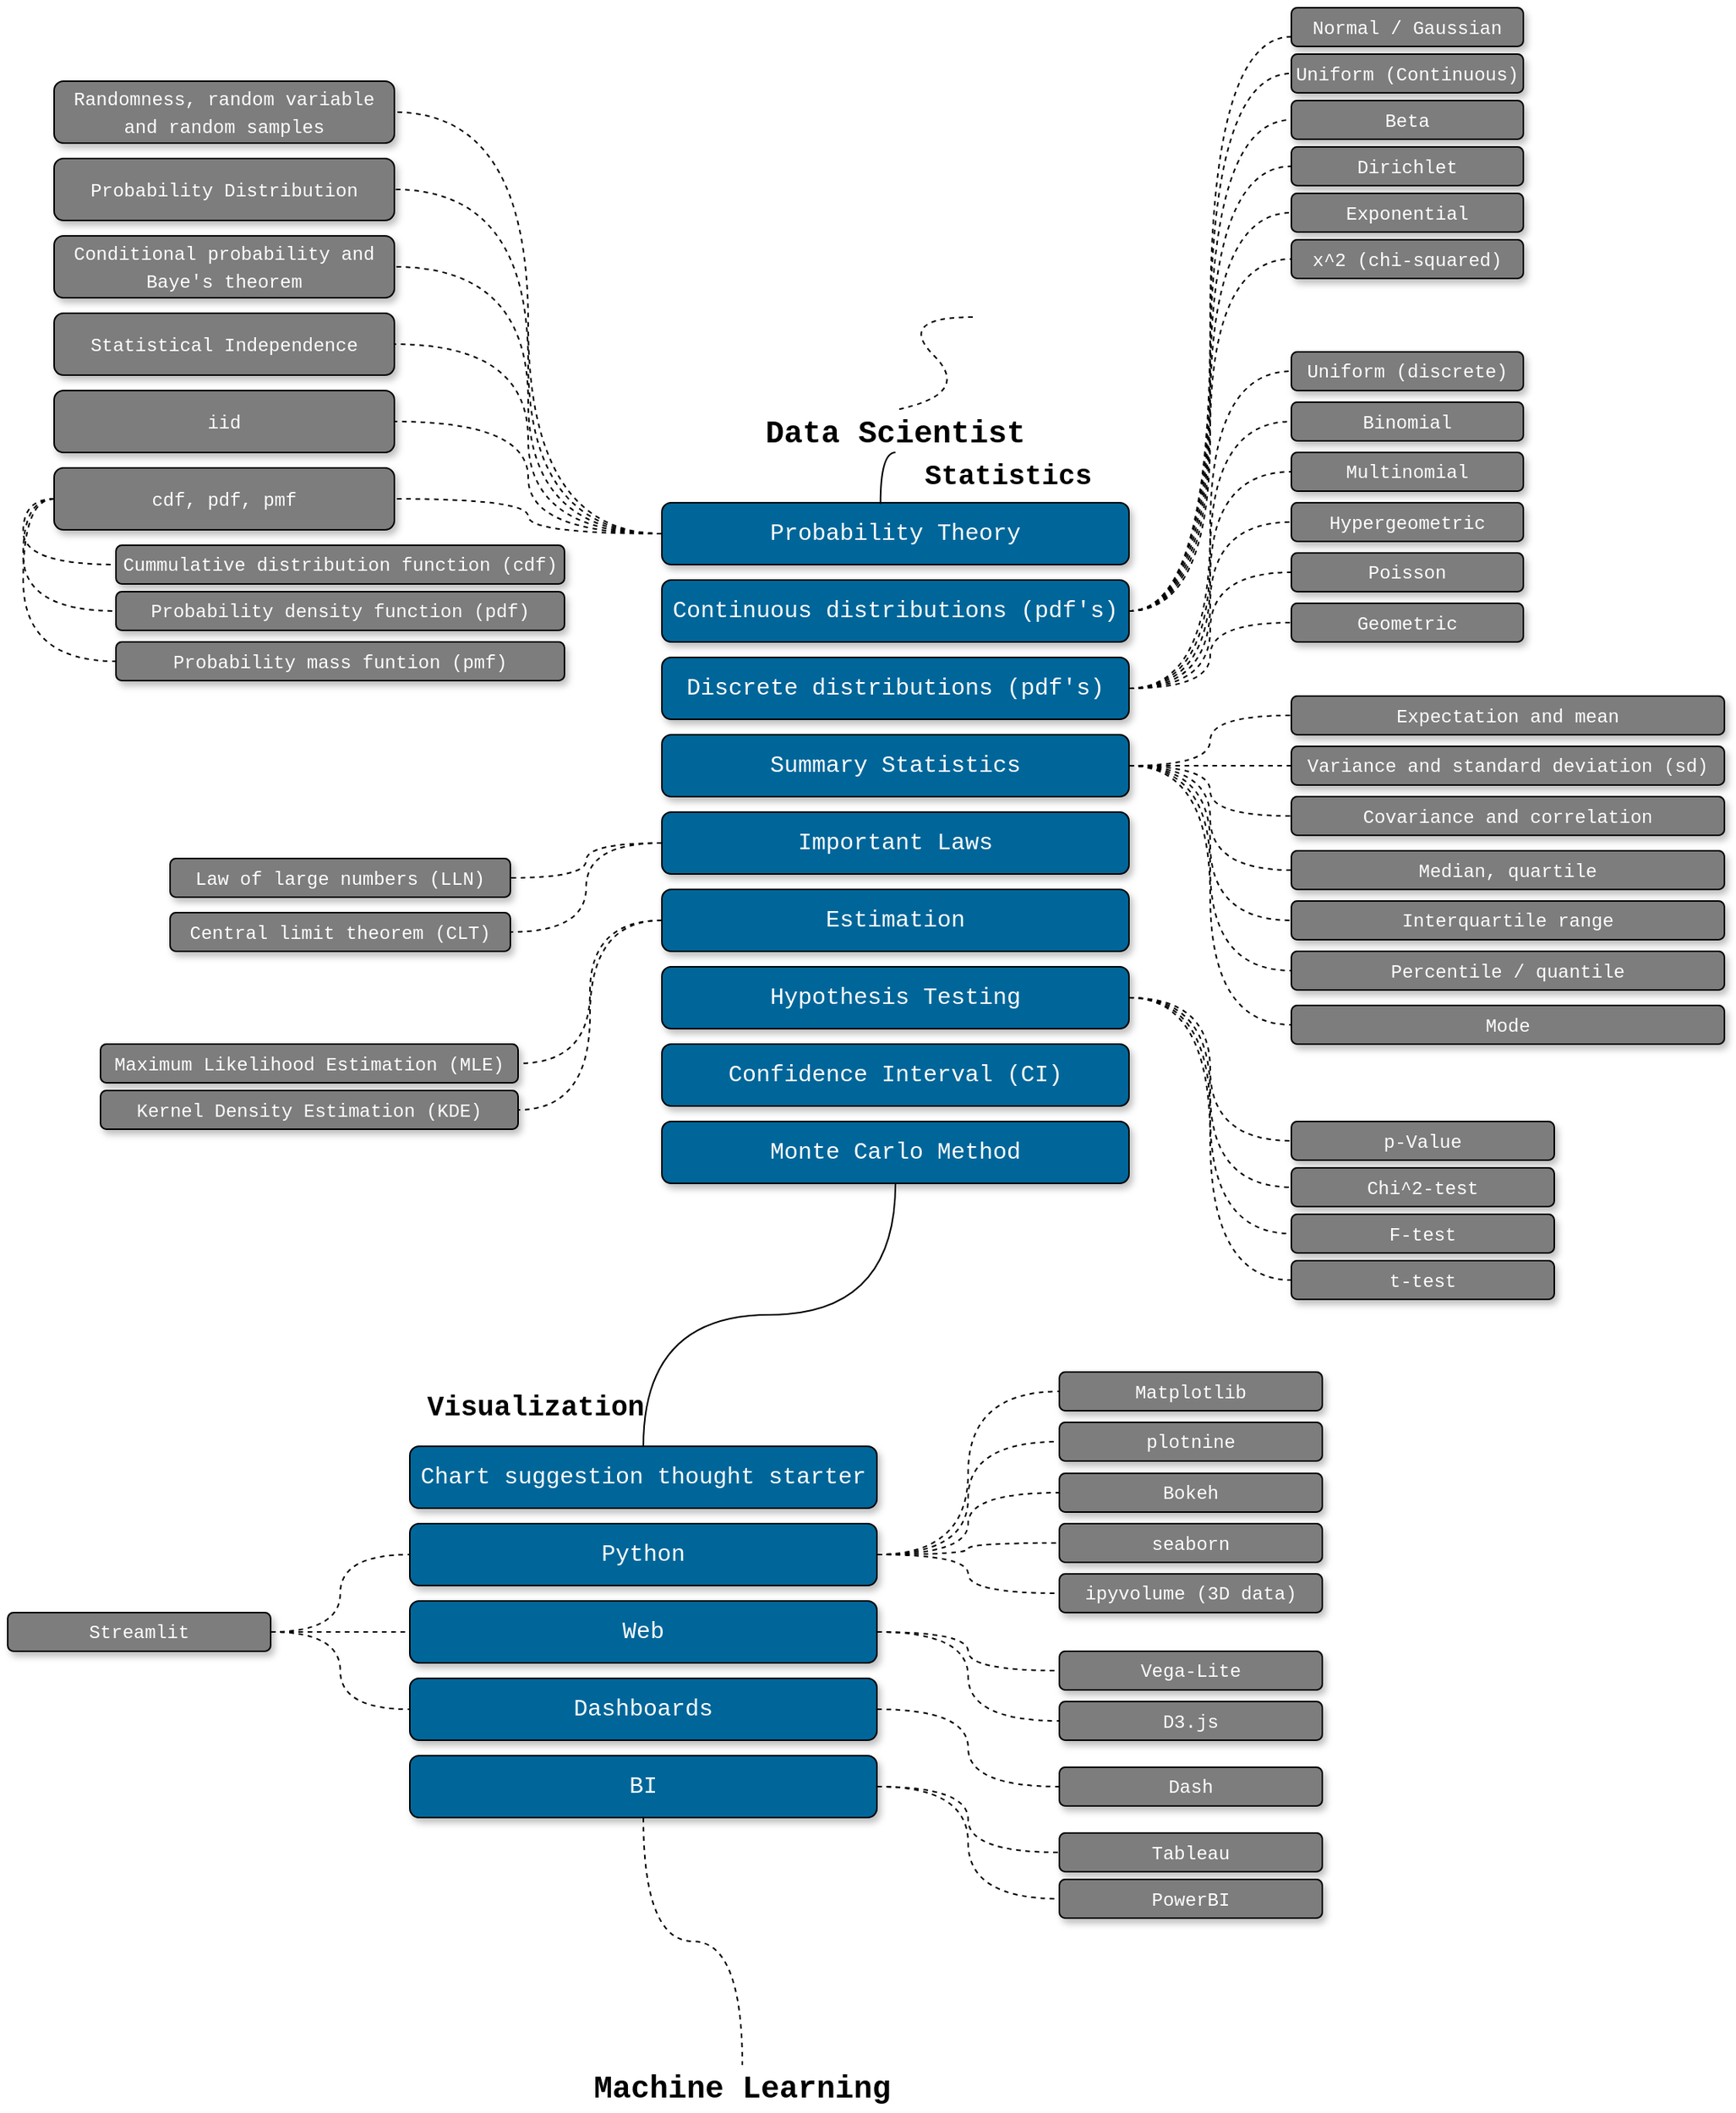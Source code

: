 <mxfile version="21.2.1" type="device">
  <diagram name="Page-1" id="yy3VHsoC-T3GeJiyRlJE">
    <mxGraphModel dx="2000" dy="729" grid="1" gridSize="10" guides="1" tooltips="1" connect="1" arrows="1" fold="1" page="1" pageScale="1" pageWidth="827" pageHeight="1169" math="0" shadow="0">
      <root>
        <mxCell id="0" />
        <mxCell id="1" parent="0" />
        <mxCell id="ApAjqjn4U6pdSo451G4p-1" value="Data Scientist" style="text;html=1;strokeColor=none;fillColor=none;align=center;verticalAlign=middle;whiteSpace=wrap;rounded=0;fontStyle=1;fontSize=20;fontFamily=Courier New;" vertex="1" parent="1">
          <mxGeometry x="316" y="480" width="196" height="30" as="geometry" />
        </mxCell>
        <mxCell id="ApAjqjn4U6pdSo451G4p-2" value="" style="curved=1;endArrow=none;html=1;rounded=0;entryX=0.5;entryY=0;entryDx=0;entryDy=0;endFill=0;dashed=1;" edge="1" parent="1" target="ApAjqjn4U6pdSo451G4p-1">
          <mxGeometry width="50" height="50" relative="1" as="geometry">
            <mxPoint x="464" y="420" as="sourcePoint" />
            <mxPoint x="414" y="470" as="targetPoint" />
            <Array as="points">
              <mxPoint x="414" y="420" />
              <mxPoint x="464" y="470" />
            </Array>
          </mxGeometry>
        </mxCell>
        <mxCell id="ApAjqjn4U6pdSo451G4p-18" style="edgeStyle=orthogonalEdgeStyle;orthogonalLoop=1;jettySize=auto;html=1;exitX=1;exitY=0.5;exitDx=0;exitDy=0;entryX=0;entryY=0.75;entryDx=0;entryDy=0;curved=1;endArrow=none;endFill=0;dashed=1;" edge="1" parent="1" source="ApAjqjn4U6pdSo451G4p-3" target="ApAjqjn4U6pdSo451G4p-12">
          <mxGeometry relative="1" as="geometry" />
        </mxCell>
        <mxCell id="ApAjqjn4U6pdSo451G4p-19" style="edgeStyle=orthogonalEdgeStyle;orthogonalLoop=1;jettySize=auto;html=1;exitX=1;exitY=0.5;exitDx=0;exitDy=0;entryX=0;entryY=0.5;entryDx=0;entryDy=0;curved=1;endArrow=none;endFill=0;dashed=1;" edge="1" parent="1" source="ApAjqjn4U6pdSo451G4p-3" target="ApAjqjn4U6pdSo451G4p-13">
          <mxGeometry relative="1" as="geometry" />
        </mxCell>
        <mxCell id="ApAjqjn4U6pdSo451G4p-20" style="edgeStyle=orthogonalEdgeStyle;orthogonalLoop=1;jettySize=auto;html=1;exitX=1;exitY=0.5;exitDx=0;exitDy=0;entryX=0;entryY=0.5;entryDx=0;entryDy=0;curved=1;endArrow=none;endFill=0;dashed=1;" edge="1" parent="1" source="ApAjqjn4U6pdSo451G4p-3" target="ApAjqjn4U6pdSo451G4p-14">
          <mxGeometry relative="1" as="geometry" />
        </mxCell>
        <mxCell id="ApAjqjn4U6pdSo451G4p-21" style="edgeStyle=orthogonalEdgeStyle;orthogonalLoop=1;jettySize=auto;html=1;exitX=1;exitY=0.5;exitDx=0;exitDy=0;entryX=0;entryY=0.5;entryDx=0;entryDy=0;curved=1;endArrow=none;endFill=0;dashed=1;" edge="1" parent="1" source="ApAjqjn4U6pdSo451G4p-3" target="ApAjqjn4U6pdSo451G4p-15">
          <mxGeometry relative="1" as="geometry" />
        </mxCell>
        <mxCell id="ApAjqjn4U6pdSo451G4p-22" style="edgeStyle=orthogonalEdgeStyle;orthogonalLoop=1;jettySize=auto;html=1;exitX=1;exitY=0.5;exitDx=0;exitDy=0;entryX=0;entryY=0.5;entryDx=0;entryDy=0;curved=1;endArrow=none;endFill=0;dashed=1;" edge="1" parent="1" source="ApAjqjn4U6pdSo451G4p-3" target="ApAjqjn4U6pdSo451G4p-16">
          <mxGeometry relative="1" as="geometry" />
        </mxCell>
        <mxCell id="ApAjqjn4U6pdSo451G4p-23" style="edgeStyle=orthogonalEdgeStyle;orthogonalLoop=1;jettySize=auto;html=1;exitX=1;exitY=0.5;exitDx=0;exitDy=0;entryX=0;entryY=0.5;entryDx=0;entryDy=0;curved=1;endArrow=none;endFill=0;dashed=1;" edge="1" parent="1" source="ApAjqjn4U6pdSo451G4p-3" target="ApAjqjn4U6pdSo451G4p-17">
          <mxGeometry relative="1" as="geometry" />
        </mxCell>
        <mxCell id="ApAjqjn4U6pdSo451G4p-3" value="Continuous distributions (pdf&#39;s)" style="rounded=1;whiteSpace=wrap;html=1;fontFamily=Courier New;fontStyle=0;fontSize=15;fillColor=#006699;fontColor=#ffffff;shadow=1;" vertex="1" parent="1">
          <mxGeometry x="263" y="590" width="302" height="40" as="geometry" />
        </mxCell>
        <mxCell id="ApAjqjn4U6pdSo451G4p-33" style="edgeStyle=orthogonalEdgeStyle;orthogonalLoop=1;jettySize=auto;html=1;exitX=0;exitY=0.5;exitDx=0;exitDy=0;entryX=1;entryY=0.5;entryDx=0;entryDy=0;curved=1;dashed=1;endArrow=none;endFill=0;" edge="1" parent="1" source="ApAjqjn4U6pdSo451G4p-4" target="ApAjqjn4U6pdSo451G4p-24">
          <mxGeometry relative="1" as="geometry" />
        </mxCell>
        <mxCell id="ApAjqjn4U6pdSo451G4p-34" style="edgeStyle=orthogonalEdgeStyle;orthogonalLoop=1;jettySize=auto;html=1;exitX=0;exitY=0.5;exitDx=0;exitDy=0;entryX=1;entryY=0.5;entryDx=0;entryDy=0;curved=1;dashed=1;endArrow=none;endFill=0;" edge="1" parent="1" source="ApAjqjn4U6pdSo451G4p-4" target="ApAjqjn4U6pdSo451G4p-25">
          <mxGeometry relative="1" as="geometry" />
        </mxCell>
        <mxCell id="ApAjqjn4U6pdSo451G4p-35" style="edgeStyle=orthogonalEdgeStyle;orthogonalLoop=1;jettySize=auto;html=1;exitX=0;exitY=0.5;exitDx=0;exitDy=0;entryX=1;entryY=0.5;entryDx=0;entryDy=0;curved=1;dashed=1;endArrow=none;endFill=0;" edge="1" parent="1" source="ApAjqjn4U6pdSo451G4p-4" target="ApAjqjn4U6pdSo451G4p-26">
          <mxGeometry relative="1" as="geometry" />
        </mxCell>
        <mxCell id="ApAjqjn4U6pdSo451G4p-36" style="edgeStyle=orthogonalEdgeStyle;orthogonalLoop=1;jettySize=auto;html=1;exitX=0;exitY=0.5;exitDx=0;exitDy=0;entryX=1;entryY=0.5;entryDx=0;entryDy=0;curved=1;dashed=1;endArrow=none;endFill=0;" edge="1" parent="1" source="ApAjqjn4U6pdSo451G4p-4" target="ApAjqjn4U6pdSo451G4p-27">
          <mxGeometry relative="1" as="geometry" />
        </mxCell>
        <mxCell id="ApAjqjn4U6pdSo451G4p-37" style="edgeStyle=orthogonalEdgeStyle;orthogonalLoop=1;jettySize=auto;html=1;exitX=0;exitY=0.5;exitDx=0;exitDy=0;entryX=1;entryY=0.5;entryDx=0;entryDy=0;curved=1;dashed=1;endArrow=none;endFill=0;" edge="1" parent="1" source="ApAjqjn4U6pdSo451G4p-4" target="ApAjqjn4U6pdSo451G4p-28">
          <mxGeometry relative="1" as="geometry" />
        </mxCell>
        <mxCell id="ApAjqjn4U6pdSo451G4p-38" style="edgeStyle=orthogonalEdgeStyle;orthogonalLoop=1;jettySize=auto;html=1;exitX=0;exitY=0.5;exitDx=0;exitDy=0;entryX=1;entryY=0.5;entryDx=0;entryDy=0;curved=1;dashed=1;endArrow=none;endFill=0;" edge="1" parent="1" source="ApAjqjn4U6pdSo451G4p-4" target="ApAjqjn4U6pdSo451G4p-29">
          <mxGeometry relative="1" as="geometry" />
        </mxCell>
        <mxCell id="ApAjqjn4U6pdSo451G4p-4" value="Probability Theory" style="rounded=1;whiteSpace=wrap;html=1;fontFamily=Courier New;fontStyle=0;fontSize=15;fillColor=#006699;fontColor=#ffffff;shadow=1;" vertex="1" parent="1">
          <mxGeometry x="263" y="540" width="302" height="40" as="geometry" />
        </mxCell>
        <mxCell id="ApAjqjn4U6pdSo451G4p-48" style="edgeStyle=orthogonalEdgeStyle;orthogonalLoop=1;jettySize=auto;html=1;exitX=1;exitY=0.5;exitDx=0;exitDy=0;entryX=0;entryY=0.5;entryDx=0;entryDy=0;curved=1;dashed=1;endArrow=none;endFill=0;" edge="1" parent="1" source="ApAjqjn4U6pdSo451G4p-5" target="ApAjqjn4U6pdSo451G4p-42">
          <mxGeometry relative="1" as="geometry" />
        </mxCell>
        <mxCell id="ApAjqjn4U6pdSo451G4p-49" style="edgeStyle=orthogonalEdgeStyle;orthogonalLoop=1;jettySize=auto;html=1;exitX=1;exitY=0.5;exitDx=0;exitDy=0;entryX=0;entryY=0.5;entryDx=0;entryDy=0;curved=1;dashed=1;endArrow=none;endFill=0;" edge="1" parent="1" source="ApAjqjn4U6pdSo451G4p-5" target="ApAjqjn4U6pdSo451G4p-43">
          <mxGeometry relative="1" as="geometry" />
        </mxCell>
        <mxCell id="ApAjqjn4U6pdSo451G4p-50" style="edgeStyle=orthogonalEdgeStyle;orthogonalLoop=1;jettySize=auto;html=1;exitX=1;exitY=0.5;exitDx=0;exitDy=0;entryX=0;entryY=0.5;entryDx=0;entryDy=0;curved=1;dashed=1;endArrow=none;endFill=0;" edge="1" parent="1" source="ApAjqjn4U6pdSo451G4p-5" target="ApAjqjn4U6pdSo451G4p-44">
          <mxGeometry relative="1" as="geometry" />
        </mxCell>
        <mxCell id="ApAjqjn4U6pdSo451G4p-51" style="edgeStyle=orthogonalEdgeStyle;orthogonalLoop=1;jettySize=auto;html=1;exitX=1;exitY=0.5;exitDx=0;exitDy=0;entryX=0;entryY=0.5;entryDx=0;entryDy=0;curved=1;dashed=1;endArrow=none;endFill=0;" edge="1" parent="1" source="ApAjqjn4U6pdSo451G4p-5" target="ApAjqjn4U6pdSo451G4p-45">
          <mxGeometry relative="1" as="geometry" />
        </mxCell>
        <mxCell id="ApAjqjn4U6pdSo451G4p-52" style="edgeStyle=orthogonalEdgeStyle;orthogonalLoop=1;jettySize=auto;html=1;exitX=1;exitY=0.5;exitDx=0;exitDy=0;entryX=0;entryY=0.5;entryDx=0;entryDy=0;curved=1;dashed=1;endArrow=none;endFill=0;" edge="1" parent="1" source="ApAjqjn4U6pdSo451G4p-5" target="ApAjqjn4U6pdSo451G4p-46">
          <mxGeometry relative="1" as="geometry" />
        </mxCell>
        <mxCell id="ApAjqjn4U6pdSo451G4p-53" style="edgeStyle=orthogonalEdgeStyle;orthogonalLoop=1;jettySize=auto;html=1;exitX=1;exitY=0.5;exitDx=0;exitDy=0;entryX=0;entryY=0.5;entryDx=0;entryDy=0;curved=1;dashed=1;endArrow=none;endFill=0;" edge="1" parent="1" source="ApAjqjn4U6pdSo451G4p-5" target="ApAjqjn4U6pdSo451G4p-47">
          <mxGeometry relative="1" as="geometry" />
        </mxCell>
        <mxCell id="ApAjqjn4U6pdSo451G4p-5" value="Discrete distributions (pdf&#39;s)" style="rounded=1;whiteSpace=wrap;html=1;fontFamily=Courier New;fontStyle=0;fontSize=15;fillColor=#006699;fontColor=#ffffff;shadow=1;" vertex="1" parent="1">
          <mxGeometry x="263" y="640" width="302" height="40" as="geometry" />
        </mxCell>
        <mxCell id="ApAjqjn4U6pdSo451G4p-61" style="edgeStyle=orthogonalEdgeStyle;orthogonalLoop=1;jettySize=auto;html=1;exitX=1;exitY=0.5;exitDx=0;exitDy=0;entryX=0;entryY=0.5;entryDx=0;entryDy=0;curved=1;dashed=1;endArrow=none;endFill=0;" edge="1" parent="1" source="ApAjqjn4U6pdSo451G4p-6" target="ApAjqjn4U6pdSo451G4p-54">
          <mxGeometry relative="1" as="geometry" />
        </mxCell>
        <mxCell id="ApAjqjn4U6pdSo451G4p-62" style="edgeStyle=orthogonalEdgeStyle;orthogonalLoop=1;jettySize=auto;html=1;exitX=1;exitY=0.5;exitDx=0;exitDy=0;entryX=0;entryY=0.5;entryDx=0;entryDy=0;curved=1;dashed=1;endArrow=none;endFill=0;" edge="1" parent="1" source="ApAjqjn4U6pdSo451G4p-6" target="ApAjqjn4U6pdSo451G4p-55">
          <mxGeometry relative="1" as="geometry" />
        </mxCell>
        <mxCell id="ApAjqjn4U6pdSo451G4p-63" style="edgeStyle=orthogonalEdgeStyle;orthogonalLoop=1;jettySize=auto;html=1;exitX=1;exitY=0.5;exitDx=0;exitDy=0;entryX=0;entryY=0.5;entryDx=0;entryDy=0;curved=1;dashed=1;endArrow=none;endFill=0;" edge="1" parent="1" source="ApAjqjn4U6pdSo451G4p-6" target="ApAjqjn4U6pdSo451G4p-56">
          <mxGeometry relative="1" as="geometry" />
        </mxCell>
        <mxCell id="ApAjqjn4U6pdSo451G4p-64" style="edgeStyle=orthogonalEdgeStyle;orthogonalLoop=1;jettySize=auto;html=1;exitX=1;exitY=0.5;exitDx=0;exitDy=0;entryX=0;entryY=0.5;entryDx=0;entryDy=0;curved=1;dashed=1;endArrow=none;endFill=0;" edge="1" parent="1" source="ApAjqjn4U6pdSo451G4p-6" target="ApAjqjn4U6pdSo451G4p-57">
          <mxGeometry relative="1" as="geometry" />
        </mxCell>
        <mxCell id="ApAjqjn4U6pdSo451G4p-65" style="edgeStyle=orthogonalEdgeStyle;orthogonalLoop=1;jettySize=auto;html=1;exitX=1;exitY=0.5;exitDx=0;exitDy=0;entryX=0;entryY=0.5;entryDx=0;entryDy=0;curved=1;dashed=1;endArrow=none;endFill=0;" edge="1" parent="1" source="ApAjqjn4U6pdSo451G4p-6" target="ApAjqjn4U6pdSo451G4p-58">
          <mxGeometry relative="1" as="geometry" />
        </mxCell>
        <mxCell id="ApAjqjn4U6pdSo451G4p-66" style="edgeStyle=orthogonalEdgeStyle;orthogonalLoop=1;jettySize=auto;html=1;exitX=1;exitY=0.5;exitDx=0;exitDy=0;entryX=0;entryY=0.5;entryDx=0;entryDy=0;curved=1;dashed=1;endArrow=none;endFill=0;" edge="1" parent="1" source="ApAjqjn4U6pdSo451G4p-6" target="ApAjqjn4U6pdSo451G4p-59">
          <mxGeometry relative="1" as="geometry" />
        </mxCell>
        <mxCell id="ApAjqjn4U6pdSo451G4p-67" style="edgeStyle=orthogonalEdgeStyle;orthogonalLoop=1;jettySize=auto;html=1;exitX=1;exitY=0.5;exitDx=0;exitDy=0;entryX=0;entryY=0.5;entryDx=0;entryDy=0;curved=1;dashed=1;endArrow=none;endFill=0;" edge="1" parent="1" source="ApAjqjn4U6pdSo451G4p-6" target="ApAjqjn4U6pdSo451G4p-60">
          <mxGeometry relative="1" as="geometry" />
        </mxCell>
        <mxCell id="ApAjqjn4U6pdSo451G4p-6" value="Summary Statistics" style="rounded=1;whiteSpace=wrap;html=1;fontFamily=Courier New;fontStyle=0;fontSize=15;fillColor=#006699;fontColor=#ffffff;shadow=1;" vertex="1" parent="1">
          <mxGeometry x="263" y="690" width="302" height="40" as="geometry" />
        </mxCell>
        <mxCell id="ApAjqjn4U6pdSo451G4p-71" style="edgeStyle=orthogonalEdgeStyle;orthogonalLoop=1;jettySize=auto;html=1;exitX=0;exitY=0.5;exitDx=0;exitDy=0;entryX=1;entryY=0.5;entryDx=0;entryDy=0;curved=1;dashed=1;endArrow=none;endFill=0;" edge="1" parent="1" source="ApAjqjn4U6pdSo451G4p-7" target="ApAjqjn4U6pdSo451G4p-69">
          <mxGeometry relative="1" as="geometry" />
        </mxCell>
        <mxCell id="ApAjqjn4U6pdSo451G4p-72" style="edgeStyle=orthogonalEdgeStyle;orthogonalLoop=1;jettySize=auto;html=1;exitX=0;exitY=0.5;exitDx=0;exitDy=0;entryX=1;entryY=0.5;entryDx=0;entryDy=0;curved=1;dashed=1;endArrow=none;endFill=0;" edge="1" parent="1" source="ApAjqjn4U6pdSo451G4p-7" target="ApAjqjn4U6pdSo451G4p-70">
          <mxGeometry relative="1" as="geometry" />
        </mxCell>
        <mxCell id="ApAjqjn4U6pdSo451G4p-7" value="Important Laws" style="rounded=1;whiteSpace=wrap;html=1;fontFamily=Courier New;fontStyle=0;fontSize=15;fillColor=#006699;fontColor=#ffffff;shadow=1;" vertex="1" parent="1">
          <mxGeometry x="263" y="740" width="302" height="40" as="geometry" />
        </mxCell>
        <mxCell id="ApAjqjn4U6pdSo451G4p-75" style="edgeStyle=orthogonalEdgeStyle;orthogonalLoop=1;jettySize=auto;html=1;exitX=0;exitY=0.5;exitDx=0;exitDy=0;entryX=1;entryY=0.5;entryDx=0;entryDy=0;curved=1;dashed=1;endArrow=none;endFill=0;" edge="1" parent="1" source="ApAjqjn4U6pdSo451G4p-8" target="ApAjqjn4U6pdSo451G4p-73">
          <mxGeometry relative="1" as="geometry" />
        </mxCell>
        <mxCell id="ApAjqjn4U6pdSo451G4p-76" style="edgeStyle=orthogonalEdgeStyle;orthogonalLoop=1;jettySize=auto;html=1;exitX=0;exitY=0.5;exitDx=0;exitDy=0;entryX=1;entryY=0.5;entryDx=0;entryDy=0;curved=1;dashed=1;endArrow=none;endFill=0;" edge="1" parent="1" source="ApAjqjn4U6pdSo451G4p-8" target="ApAjqjn4U6pdSo451G4p-74">
          <mxGeometry relative="1" as="geometry" />
        </mxCell>
        <mxCell id="ApAjqjn4U6pdSo451G4p-8" value="Estimation" style="rounded=1;whiteSpace=wrap;html=1;fontFamily=Courier New;fontStyle=0;fontSize=15;fillColor=#006699;fontColor=#ffffff;shadow=1;" vertex="1" parent="1">
          <mxGeometry x="263" y="790" width="302" height="40" as="geometry" />
        </mxCell>
        <mxCell id="ApAjqjn4U6pdSo451G4p-81" style="edgeStyle=orthogonalEdgeStyle;orthogonalLoop=1;jettySize=auto;html=1;exitX=1;exitY=0.5;exitDx=0;exitDy=0;entryX=0;entryY=0.5;entryDx=0;entryDy=0;curved=1;dashed=1;endArrow=none;endFill=0;" edge="1" parent="1" source="ApAjqjn4U6pdSo451G4p-9" target="ApAjqjn4U6pdSo451G4p-77">
          <mxGeometry relative="1" as="geometry" />
        </mxCell>
        <mxCell id="ApAjqjn4U6pdSo451G4p-82" style="edgeStyle=orthogonalEdgeStyle;orthogonalLoop=1;jettySize=auto;html=1;exitX=1;exitY=0.5;exitDx=0;exitDy=0;entryX=0;entryY=0.5;entryDx=0;entryDy=0;curved=1;dashed=1;endArrow=none;endFill=0;" edge="1" parent="1" source="ApAjqjn4U6pdSo451G4p-9" target="ApAjqjn4U6pdSo451G4p-78">
          <mxGeometry relative="1" as="geometry" />
        </mxCell>
        <mxCell id="ApAjqjn4U6pdSo451G4p-83" style="edgeStyle=orthogonalEdgeStyle;orthogonalLoop=1;jettySize=auto;html=1;exitX=1;exitY=0.5;exitDx=0;exitDy=0;entryX=0;entryY=0.5;entryDx=0;entryDy=0;curved=1;dashed=1;endArrow=none;endFill=0;" edge="1" parent="1" source="ApAjqjn4U6pdSo451G4p-9" target="ApAjqjn4U6pdSo451G4p-79">
          <mxGeometry relative="1" as="geometry" />
        </mxCell>
        <mxCell id="ApAjqjn4U6pdSo451G4p-84" style="edgeStyle=orthogonalEdgeStyle;orthogonalLoop=1;jettySize=auto;html=1;exitX=1;exitY=0.5;exitDx=0;exitDy=0;entryX=0;entryY=0.5;entryDx=0;entryDy=0;curved=1;dashed=1;endArrow=none;endFill=0;" edge="1" parent="1" source="ApAjqjn4U6pdSo451G4p-9" target="ApAjqjn4U6pdSo451G4p-80">
          <mxGeometry relative="1" as="geometry" />
        </mxCell>
        <mxCell id="ApAjqjn4U6pdSo451G4p-9" value="Hypothesis Testing" style="rounded=1;whiteSpace=wrap;html=1;fontFamily=Courier New;fontStyle=0;fontSize=15;fillColor=#006699;fontColor=#ffffff;shadow=1;" vertex="1" parent="1">
          <mxGeometry x="263" y="840" width="302" height="40" as="geometry" />
        </mxCell>
        <mxCell id="ApAjqjn4U6pdSo451G4p-10" value="Confidence Interval (CI)" style="rounded=1;whiteSpace=wrap;html=1;fontFamily=Courier New;fontStyle=0;fontSize=15;fillColor=#006699;fontColor=#ffffff;shadow=1;" vertex="1" parent="1">
          <mxGeometry x="263" y="890" width="302" height="40" as="geometry" />
        </mxCell>
        <mxCell id="ApAjqjn4U6pdSo451G4p-90" style="edgeStyle=orthogonalEdgeStyle;orthogonalLoop=1;jettySize=auto;html=1;exitX=0.5;exitY=1;exitDx=0;exitDy=0;entryX=0.5;entryY=0;entryDx=0;entryDy=0;curved=1;endArrow=none;endFill=0;" edge="1" parent="1" source="ApAjqjn4U6pdSo451G4p-11" target="ApAjqjn4U6pdSo451G4p-85">
          <mxGeometry relative="1" as="geometry" />
        </mxCell>
        <mxCell id="ApAjqjn4U6pdSo451G4p-11" value="Monte Carlo Method" style="rounded=1;whiteSpace=wrap;html=1;fontFamily=Courier New;fontStyle=0;fontSize=15;fillColor=#006699;fontColor=#ffffff;shadow=1;" vertex="1" parent="1">
          <mxGeometry x="263" y="940" width="302" height="40" as="geometry" />
        </mxCell>
        <mxCell id="ApAjqjn4U6pdSo451G4p-12" value="&lt;font style=&quot;font-size: 12px;&quot;&gt;Normal / Gaussian&lt;/font&gt;" style="rounded=1;whiteSpace=wrap;html=1;fontFamily=Courier New;fontStyle=0;fontSize=15;fillColor=#7d7d7d;fontColor=#ffffff;shadow=1;" vertex="1" parent="1">
          <mxGeometry x="670" y="220" width="150" height="25" as="geometry" />
        </mxCell>
        <mxCell id="ApAjqjn4U6pdSo451G4p-13" value="&lt;font style=&quot;font-size: 12px;&quot;&gt;Uniform (Continuous)&lt;/font&gt;" style="rounded=1;whiteSpace=wrap;html=1;fontFamily=Courier New;fontStyle=0;fontSize=15;fillColor=#7d7d7d;fontColor=#ffffff;shadow=1;" vertex="1" parent="1">
          <mxGeometry x="670" y="250" width="150" height="25" as="geometry" />
        </mxCell>
        <mxCell id="ApAjqjn4U6pdSo451G4p-14" value="&lt;font style=&quot;font-size: 12px;&quot;&gt;Beta&lt;/font&gt;" style="rounded=1;whiteSpace=wrap;html=1;fontFamily=Courier New;fontStyle=0;fontSize=15;fillColor=#7d7d7d;fontColor=#ffffff;shadow=1;" vertex="1" parent="1">
          <mxGeometry x="670" y="280" width="150" height="25" as="geometry" />
        </mxCell>
        <mxCell id="ApAjqjn4U6pdSo451G4p-15" value="&lt;font style=&quot;font-size: 12px;&quot;&gt;Dirichlet&lt;/font&gt;" style="rounded=1;whiteSpace=wrap;html=1;fontFamily=Courier New;fontStyle=0;fontSize=15;fillColor=#7d7d7d;fontColor=#ffffff;shadow=1;" vertex="1" parent="1">
          <mxGeometry x="670" y="310" width="150" height="25" as="geometry" />
        </mxCell>
        <mxCell id="ApAjqjn4U6pdSo451G4p-16" value="&lt;font style=&quot;font-size: 12px;&quot;&gt;Exponential&lt;/font&gt;" style="rounded=1;whiteSpace=wrap;html=1;fontFamily=Courier New;fontStyle=0;fontSize=15;fillColor=#7d7d7d;fontColor=#ffffff;shadow=1;" vertex="1" parent="1">
          <mxGeometry x="670" y="340" width="150" height="25" as="geometry" />
        </mxCell>
        <mxCell id="ApAjqjn4U6pdSo451G4p-17" value="&lt;font style=&quot;font-size: 12px;&quot;&gt;x^2 (chi-squared)&lt;/font&gt;" style="rounded=1;whiteSpace=wrap;html=1;fontFamily=Courier New;fontStyle=0;fontSize=15;fillColor=#7d7d7d;fontColor=#ffffff;shadow=1;" vertex="1" parent="1">
          <mxGeometry x="670" y="370" width="150" height="25" as="geometry" />
        </mxCell>
        <mxCell id="ApAjqjn4U6pdSo451G4p-24" value="&lt;font style=&quot;font-size: 12px;&quot;&gt;Randomness, random variable and random samples&lt;/font&gt;" style="rounded=1;whiteSpace=wrap;html=1;fontFamily=Courier New;fontStyle=0;fontSize=15;fillColor=#7d7d7d;fontColor=#ffffff;shadow=1;" vertex="1" parent="1">
          <mxGeometry x="-130" y="267.5" width="220" height="40" as="geometry" />
        </mxCell>
        <mxCell id="ApAjqjn4U6pdSo451G4p-25" value="&lt;font style=&quot;font-size: 12px;&quot;&gt;Probability Distribution&lt;/font&gt;" style="rounded=1;whiteSpace=wrap;html=1;fontFamily=Courier New;fontStyle=0;fontSize=15;fillColor=#7d7d7d;fontColor=#ffffff;shadow=1;" vertex="1" parent="1">
          <mxGeometry x="-130" y="317.5" width="220" height="40" as="geometry" />
        </mxCell>
        <mxCell id="ApAjqjn4U6pdSo451G4p-26" value="&lt;font style=&quot;font-size: 12px;&quot;&gt;Conditional probability and Baye&#39;s theorem&lt;/font&gt;" style="rounded=1;whiteSpace=wrap;html=1;fontFamily=Courier New;fontStyle=0;fontSize=15;fillColor=#7d7d7d;fontColor=#ffffff;shadow=1;" vertex="1" parent="1">
          <mxGeometry x="-130" y="367.5" width="220" height="40" as="geometry" />
        </mxCell>
        <mxCell id="ApAjqjn4U6pdSo451G4p-27" value="&lt;font style=&quot;font-size: 12px;&quot;&gt;Statistical Independence&lt;/font&gt;" style="rounded=1;whiteSpace=wrap;html=1;fontFamily=Courier New;fontStyle=0;fontSize=15;fillColor=#7d7d7d;fontColor=#ffffff;shadow=1;" vertex="1" parent="1">
          <mxGeometry x="-130" y="417.5" width="220" height="40" as="geometry" />
        </mxCell>
        <mxCell id="ApAjqjn4U6pdSo451G4p-28" value="&lt;font style=&quot;font-size: 12px;&quot;&gt;iid&lt;/font&gt;" style="rounded=1;whiteSpace=wrap;html=1;fontFamily=Courier New;fontStyle=0;fontSize=15;fillColor=#7d7d7d;fontColor=#ffffff;shadow=1;" vertex="1" parent="1">
          <mxGeometry x="-130" y="467.5" width="220" height="40" as="geometry" />
        </mxCell>
        <mxCell id="ApAjqjn4U6pdSo451G4p-39" style="edgeStyle=orthogonalEdgeStyle;orthogonalLoop=1;jettySize=auto;html=1;exitX=0;exitY=0.5;exitDx=0;exitDy=0;entryX=0;entryY=0.5;entryDx=0;entryDy=0;curved=1;dashed=1;endArrow=none;endFill=0;" edge="1" parent="1" source="ApAjqjn4U6pdSo451G4p-29" target="ApAjqjn4U6pdSo451G4p-30">
          <mxGeometry relative="1" as="geometry" />
        </mxCell>
        <mxCell id="ApAjqjn4U6pdSo451G4p-40" style="edgeStyle=orthogonalEdgeStyle;orthogonalLoop=1;jettySize=auto;html=1;exitX=0;exitY=0.5;exitDx=0;exitDy=0;entryX=0;entryY=0.5;entryDx=0;entryDy=0;curved=1;dashed=1;endArrow=none;endFill=0;" edge="1" parent="1" source="ApAjqjn4U6pdSo451G4p-29" target="ApAjqjn4U6pdSo451G4p-31">
          <mxGeometry relative="1" as="geometry" />
        </mxCell>
        <mxCell id="ApAjqjn4U6pdSo451G4p-41" style="edgeStyle=orthogonalEdgeStyle;orthogonalLoop=1;jettySize=auto;html=1;exitX=0;exitY=0.5;exitDx=0;exitDy=0;entryX=0;entryY=0.5;entryDx=0;entryDy=0;curved=1;dashed=1;endArrow=none;endFill=0;" edge="1" parent="1" source="ApAjqjn4U6pdSo451G4p-29" target="ApAjqjn4U6pdSo451G4p-32">
          <mxGeometry relative="1" as="geometry" />
        </mxCell>
        <mxCell id="ApAjqjn4U6pdSo451G4p-29" value="&lt;font style=&quot;font-size: 12px;&quot;&gt;cdf, pdf, pmf&lt;/font&gt;" style="rounded=1;whiteSpace=wrap;html=1;fontFamily=Courier New;fontStyle=0;fontSize=15;fillColor=#7d7d7d;fontColor=#ffffff;shadow=1;" vertex="1" parent="1">
          <mxGeometry x="-130" y="517.5" width="220" height="40" as="geometry" />
        </mxCell>
        <mxCell id="ApAjqjn4U6pdSo451G4p-30" value="&lt;font style=&quot;font-size: 12px;&quot;&gt;Cummulative distribution function (cdf)&lt;/font&gt;" style="rounded=1;whiteSpace=wrap;html=1;fontFamily=Courier New;fontStyle=0;fontSize=15;fillColor=#7d7d7d;fontColor=#ffffff;shadow=1;" vertex="1" parent="1">
          <mxGeometry x="-90" y="567.5" width="290" height="25" as="geometry" />
        </mxCell>
        <mxCell id="ApAjqjn4U6pdSo451G4p-31" value="&lt;font style=&quot;font-size: 12px;&quot;&gt;Probability density function (pdf)&lt;/font&gt;" style="rounded=1;whiteSpace=wrap;html=1;fontFamily=Courier New;fontStyle=0;fontSize=15;fillColor=#7d7d7d;fontColor=#ffffff;shadow=1;" vertex="1" parent="1">
          <mxGeometry x="-90" y="597.5" width="290" height="25" as="geometry" />
        </mxCell>
        <mxCell id="ApAjqjn4U6pdSo451G4p-32" value="&lt;font style=&quot;font-size: 12px;&quot;&gt;Probability mass funtion (pmf)&lt;/font&gt;" style="rounded=1;whiteSpace=wrap;html=1;fontFamily=Courier New;fontStyle=0;fontSize=15;fillColor=#7d7d7d;fontColor=#ffffff;shadow=1;" vertex="1" parent="1">
          <mxGeometry x="-90" y="630" width="290" height="25" as="geometry" />
        </mxCell>
        <mxCell id="ApAjqjn4U6pdSo451G4p-42" value="&lt;font style=&quot;font-size: 12px;&quot;&gt;Uniform (discrete)&lt;/font&gt;" style="rounded=1;whiteSpace=wrap;html=1;fontFamily=Courier New;fontStyle=0;fontSize=15;fillColor=#7d7d7d;fontColor=#ffffff;shadow=1;" vertex="1" parent="1">
          <mxGeometry x="670" y="442.5" width="150" height="25" as="geometry" />
        </mxCell>
        <mxCell id="ApAjqjn4U6pdSo451G4p-43" value="&lt;font style=&quot;font-size: 12px;&quot;&gt;Binomial&lt;/font&gt;" style="rounded=1;whiteSpace=wrap;html=1;fontFamily=Courier New;fontStyle=0;fontSize=15;fillColor=#7d7d7d;fontColor=#ffffff;shadow=1;" vertex="1" parent="1">
          <mxGeometry x="670" y="475" width="150" height="25" as="geometry" />
        </mxCell>
        <mxCell id="ApAjqjn4U6pdSo451G4p-44" value="&lt;font style=&quot;font-size: 12px;&quot;&gt;Multinomial&lt;/font&gt;" style="rounded=1;whiteSpace=wrap;html=1;fontFamily=Courier New;fontStyle=0;fontSize=15;fillColor=#7d7d7d;fontColor=#ffffff;shadow=1;" vertex="1" parent="1">
          <mxGeometry x="670" y="507.5" width="150" height="25" as="geometry" />
        </mxCell>
        <mxCell id="ApAjqjn4U6pdSo451G4p-45" value="&lt;font style=&quot;font-size: 12px;&quot;&gt;Hypergeometric&lt;/font&gt;" style="rounded=1;whiteSpace=wrap;html=1;fontFamily=Courier New;fontStyle=0;fontSize=15;fillColor=#7d7d7d;fontColor=#ffffff;shadow=1;" vertex="1" parent="1">
          <mxGeometry x="670" y="540" width="150" height="25" as="geometry" />
        </mxCell>
        <mxCell id="ApAjqjn4U6pdSo451G4p-46" value="&lt;font style=&quot;font-size: 12px;&quot;&gt;Poisson&lt;/font&gt;" style="rounded=1;whiteSpace=wrap;html=1;fontFamily=Courier New;fontStyle=0;fontSize=15;fillColor=#7d7d7d;fontColor=#ffffff;shadow=1;" vertex="1" parent="1">
          <mxGeometry x="670" y="572.5" width="150" height="25" as="geometry" />
        </mxCell>
        <mxCell id="ApAjqjn4U6pdSo451G4p-47" value="&lt;font style=&quot;font-size: 12px;&quot;&gt;Geometric&lt;/font&gt;" style="rounded=1;whiteSpace=wrap;html=1;fontFamily=Courier New;fontStyle=0;fontSize=15;fillColor=#7d7d7d;fontColor=#ffffff;shadow=1;" vertex="1" parent="1">
          <mxGeometry x="670" y="605" width="150" height="25" as="geometry" />
        </mxCell>
        <mxCell id="ApAjqjn4U6pdSo451G4p-54" value="&lt;font style=&quot;font-size: 12px;&quot;&gt;Expectation and mean&lt;/font&gt;" style="rounded=1;whiteSpace=wrap;html=1;fontFamily=Courier New;fontStyle=0;fontSize=15;fillColor=#7d7d7d;fontColor=#ffffff;shadow=1;" vertex="1" parent="1">
          <mxGeometry x="670" y="665" width="280" height="25" as="geometry" />
        </mxCell>
        <mxCell id="ApAjqjn4U6pdSo451G4p-55" value="&lt;font style=&quot;font-size: 12px;&quot;&gt;Variance and standard deviation (sd)&lt;/font&gt;" style="rounded=1;whiteSpace=wrap;html=1;fontFamily=Courier New;fontStyle=0;fontSize=15;fillColor=#7d7d7d;fontColor=#ffffff;shadow=1;" vertex="1" parent="1">
          <mxGeometry x="670" y="697.5" width="280" height="25" as="geometry" />
        </mxCell>
        <mxCell id="ApAjqjn4U6pdSo451G4p-56" value="&lt;font style=&quot;font-size: 12px;&quot;&gt;Covariance and correlation&lt;/font&gt;" style="rounded=1;whiteSpace=wrap;html=1;fontFamily=Courier New;fontStyle=0;fontSize=15;fillColor=#7d7d7d;fontColor=#ffffff;shadow=1;" vertex="1" parent="1">
          <mxGeometry x="670" y="730" width="280" height="25" as="geometry" />
        </mxCell>
        <mxCell id="ApAjqjn4U6pdSo451G4p-57" value="&lt;font style=&quot;font-size: 12px;&quot;&gt;Median, quartile&lt;/font&gt;" style="rounded=1;whiteSpace=wrap;html=1;fontFamily=Courier New;fontStyle=0;fontSize=15;fillColor=#7d7d7d;fontColor=#ffffff;shadow=1;" vertex="1" parent="1">
          <mxGeometry x="670" y="765" width="280" height="25" as="geometry" />
        </mxCell>
        <mxCell id="ApAjqjn4U6pdSo451G4p-58" value="&lt;font style=&quot;font-size: 12px;&quot;&gt;Interquartile range&lt;/font&gt;" style="rounded=1;whiteSpace=wrap;html=1;fontFamily=Courier New;fontStyle=0;fontSize=15;fillColor=#7d7d7d;fontColor=#ffffff;shadow=1;" vertex="1" parent="1">
          <mxGeometry x="670" y="797.5" width="280" height="25" as="geometry" />
        </mxCell>
        <mxCell id="ApAjqjn4U6pdSo451G4p-59" value="&lt;font style=&quot;font-size: 12px;&quot;&gt;Percentile / quantile&lt;/font&gt;" style="rounded=1;whiteSpace=wrap;html=1;fontFamily=Courier New;fontStyle=0;fontSize=15;fillColor=#7d7d7d;fontColor=#ffffff;shadow=1;" vertex="1" parent="1">
          <mxGeometry x="670" y="830" width="280" height="25" as="geometry" />
        </mxCell>
        <mxCell id="ApAjqjn4U6pdSo451G4p-60" value="&lt;font style=&quot;font-size: 12px;&quot;&gt;Mode&lt;/font&gt;" style="rounded=1;whiteSpace=wrap;html=1;fontFamily=Courier New;fontStyle=0;fontSize=15;fillColor=#7d7d7d;fontColor=#ffffff;shadow=1;" vertex="1" parent="1">
          <mxGeometry x="670" y="865" width="280" height="25" as="geometry" />
        </mxCell>
        <mxCell id="ApAjqjn4U6pdSo451G4p-69" value="&lt;font style=&quot;font-size: 12px;&quot;&gt;Law of large numbers (LLN)&lt;/font&gt;" style="rounded=1;whiteSpace=wrap;html=1;fontFamily=Courier New;fontStyle=0;fontSize=15;fillColor=#7d7d7d;fontColor=#ffffff;shadow=1;" vertex="1" parent="1">
          <mxGeometry x="-55" y="770" width="220" height="25" as="geometry" />
        </mxCell>
        <mxCell id="ApAjqjn4U6pdSo451G4p-70" value="&lt;font style=&quot;font-size: 12px;&quot;&gt;Central limit theorem (CLT)&lt;/font&gt;" style="rounded=1;whiteSpace=wrap;html=1;fontFamily=Courier New;fontStyle=0;fontSize=15;fillColor=#7d7d7d;fontColor=#ffffff;shadow=1;" vertex="1" parent="1">
          <mxGeometry x="-55" y="805" width="220" height="25" as="geometry" />
        </mxCell>
        <mxCell id="ApAjqjn4U6pdSo451G4p-73" value="&lt;font style=&quot;font-size: 12px;&quot;&gt;Maximum Likelihood Estimation (MLE)&lt;/font&gt;" style="rounded=1;whiteSpace=wrap;html=1;fontFamily=Courier New;fontStyle=0;fontSize=15;fillColor=#7d7d7d;fontColor=#ffffff;shadow=1;" vertex="1" parent="1">
          <mxGeometry x="-100" y="890" width="270" height="25" as="geometry" />
        </mxCell>
        <mxCell id="ApAjqjn4U6pdSo451G4p-74" value="&lt;font style=&quot;font-size: 12px;&quot;&gt;Kernel Density Estimation (KDE)&lt;/font&gt;" style="rounded=1;whiteSpace=wrap;html=1;fontFamily=Courier New;fontStyle=0;fontSize=15;fillColor=#7d7d7d;fontColor=#ffffff;shadow=1;" vertex="1" parent="1">
          <mxGeometry x="-100" y="920" width="270" height="25" as="geometry" />
        </mxCell>
        <mxCell id="ApAjqjn4U6pdSo451G4p-77" value="&lt;font style=&quot;font-size: 12px;&quot;&gt;p-Value&lt;/font&gt;" style="rounded=1;whiteSpace=wrap;html=1;fontFamily=Courier New;fontStyle=0;fontSize=15;fillColor=#7d7d7d;fontColor=#ffffff;shadow=1;" vertex="1" parent="1">
          <mxGeometry x="670" y="940" width="170" height="25" as="geometry" />
        </mxCell>
        <mxCell id="ApAjqjn4U6pdSo451G4p-78" value="&lt;font style=&quot;font-size: 12px;&quot;&gt;Chi^2-test&lt;/font&gt;" style="rounded=1;whiteSpace=wrap;html=1;fontFamily=Courier New;fontStyle=0;fontSize=15;fillColor=#7d7d7d;fontColor=#ffffff;shadow=1;" vertex="1" parent="1">
          <mxGeometry x="670" y="970" width="170" height="25" as="geometry" />
        </mxCell>
        <mxCell id="ApAjqjn4U6pdSo451G4p-79" value="&lt;font style=&quot;font-size: 12px;&quot;&gt;F-test&lt;/font&gt;" style="rounded=1;whiteSpace=wrap;html=1;fontFamily=Courier New;fontStyle=0;fontSize=15;fillColor=#7d7d7d;fontColor=#ffffff;shadow=1;" vertex="1" parent="1">
          <mxGeometry x="670" y="1000" width="170" height="25" as="geometry" />
        </mxCell>
        <mxCell id="ApAjqjn4U6pdSo451G4p-80" value="&lt;font style=&quot;font-size: 12px;&quot;&gt;t-test&lt;/font&gt;" style="rounded=1;whiteSpace=wrap;html=1;fontFamily=Courier New;fontStyle=0;fontSize=15;fillColor=#7d7d7d;fontColor=#ffffff;shadow=1;" vertex="1" parent="1">
          <mxGeometry x="670" y="1030" width="170" height="25" as="geometry" />
        </mxCell>
        <mxCell id="ApAjqjn4U6pdSo451G4p-85" value="Chart suggestion thought starter" style="rounded=1;whiteSpace=wrap;html=1;fontFamily=Courier New;fontStyle=0;fontSize=15;fillColor=#006699;fontColor=#ffffff;shadow=1;" vertex="1" parent="1">
          <mxGeometry x="100" y="1150" width="302" height="40" as="geometry" />
        </mxCell>
        <mxCell id="ApAjqjn4U6pdSo451G4p-101" style="edgeStyle=orthogonalEdgeStyle;orthogonalLoop=1;jettySize=auto;html=1;exitX=1;exitY=0.5;exitDx=0;exitDy=0;entryX=0;entryY=0.5;entryDx=0;entryDy=0;curved=1;dashed=1;endArrow=none;endFill=0;" edge="1" parent="1" source="ApAjqjn4U6pdSo451G4p-86" target="ApAjqjn4U6pdSo451G4p-96">
          <mxGeometry relative="1" as="geometry" />
        </mxCell>
        <mxCell id="ApAjqjn4U6pdSo451G4p-102" style="edgeStyle=orthogonalEdgeStyle;orthogonalLoop=1;jettySize=auto;html=1;exitX=1;exitY=0.5;exitDx=0;exitDy=0;entryX=0;entryY=0.5;entryDx=0;entryDy=0;curved=1;dashed=1;endArrow=none;endFill=0;" edge="1" parent="1" source="ApAjqjn4U6pdSo451G4p-86" target="ApAjqjn4U6pdSo451G4p-97">
          <mxGeometry relative="1" as="geometry" />
        </mxCell>
        <mxCell id="ApAjqjn4U6pdSo451G4p-103" style="edgeStyle=orthogonalEdgeStyle;orthogonalLoop=1;jettySize=auto;html=1;exitX=1;exitY=0.5;exitDx=0;exitDy=0;entryX=0;entryY=0.5;entryDx=0;entryDy=0;curved=1;dashed=1;endArrow=none;endFill=0;" edge="1" parent="1" source="ApAjqjn4U6pdSo451G4p-86" target="ApAjqjn4U6pdSo451G4p-98">
          <mxGeometry relative="1" as="geometry" />
        </mxCell>
        <mxCell id="ApAjqjn4U6pdSo451G4p-104" style="edgeStyle=orthogonalEdgeStyle;orthogonalLoop=1;jettySize=auto;html=1;exitX=1;exitY=0.5;exitDx=0;exitDy=0;entryX=0;entryY=0.5;entryDx=0;entryDy=0;curved=1;dashed=1;endArrow=none;endFill=0;" edge="1" parent="1" source="ApAjqjn4U6pdSo451G4p-86" target="ApAjqjn4U6pdSo451G4p-99">
          <mxGeometry relative="1" as="geometry" />
        </mxCell>
        <mxCell id="ApAjqjn4U6pdSo451G4p-105" style="edgeStyle=orthogonalEdgeStyle;orthogonalLoop=1;jettySize=auto;html=1;exitX=1;exitY=0.5;exitDx=0;exitDy=0;entryX=0;entryY=0.5;entryDx=0;entryDy=0;curved=1;dashed=1;endArrow=none;endFill=0;" edge="1" parent="1" source="ApAjqjn4U6pdSo451G4p-86" target="ApAjqjn4U6pdSo451G4p-100">
          <mxGeometry relative="1" as="geometry" />
        </mxCell>
        <mxCell id="ApAjqjn4U6pdSo451G4p-86" value="Python" style="rounded=1;whiteSpace=wrap;html=1;fontFamily=Courier New;fontStyle=0;fontSize=15;fillColor=#006699;fontColor=#ffffff;shadow=1;" vertex="1" parent="1">
          <mxGeometry x="100" y="1200" width="302" height="40" as="geometry" />
        </mxCell>
        <mxCell id="ApAjqjn4U6pdSo451G4p-108" style="edgeStyle=orthogonalEdgeStyle;orthogonalLoop=1;jettySize=auto;html=1;exitX=1;exitY=0.5;exitDx=0;exitDy=0;entryX=0;entryY=0.5;entryDx=0;entryDy=0;curved=1;dashed=1;endArrow=none;endFill=0;" edge="1" parent="1" source="ApAjqjn4U6pdSo451G4p-87" target="ApAjqjn4U6pdSo451G4p-106">
          <mxGeometry relative="1" as="geometry" />
        </mxCell>
        <mxCell id="ApAjqjn4U6pdSo451G4p-109" style="edgeStyle=orthogonalEdgeStyle;orthogonalLoop=1;jettySize=auto;html=1;exitX=1;exitY=0.5;exitDx=0;exitDy=0;entryX=0;entryY=0.5;entryDx=0;entryDy=0;curved=1;dashed=1;endArrow=none;endFill=0;" edge="1" parent="1" source="ApAjqjn4U6pdSo451G4p-87" target="ApAjqjn4U6pdSo451G4p-107">
          <mxGeometry relative="1" as="geometry" />
        </mxCell>
        <mxCell id="ApAjqjn4U6pdSo451G4p-87" value="Web" style="rounded=1;whiteSpace=wrap;html=1;fontFamily=Courier New;fontStyle=0;fontSize=15;fillColor=#006699;fontColor=#ffffff;shadow=1;" vertex="1" parent="1">
          <mxGeometry x="100" y="1250" width="302" height="40" as="geometry" />
        </mxCell>
        <mxCell id="ApAjqjn4U6pdSo451G4p-111" style="edgeStyle=orthogonalEdgeStyle;orthogonalLoop=1;jettySize=auto;html=1;exitX=1;exitY=0.5;exitDx=0;exitDy=0;entryX=0;entryY=0.5;entryDx=0;entryDy=0;curved=1;dashed=1;endArrow=none;endFill=0;" edge="1" parent="1" source="ApAjqjn4U6pdSo451G4p-88" target="ApAjqjn4U6pdSo451G4p-110">
          <mxGeometry relative="1" as="geometry" />
        </mxCell>
        <mxCell id="ApAjqjn4U6pdSo451G4p-88" value="Dashboards" style="rounded=1;whiteSpace=wrap;html=1;fontFamily=Courier New;fontStyle=0;fontSize=15;fillColor=#006699;fontColor=#ffffff;shadow=1;" vertex="1" parent="1">
          <mxGeometry x="100" y="1300" width="302" height="40" as="geometry" />
        </mxCell>
        <mxCell id="ApAjqjn4U6pdSo451G4p-114" style="edgeStyle=orthogonalEdgeStyle;orthogonalLoop=1;jettySize=auto;html=1;exitX=1;exitY=0.5;exitDx=0;exitDy=0;entryX=0;entryY=0.5;entryDx=0;entryDy=0;curved=1;dashed=1;endArrow=none;endFill=0;" edge="1" parent="1" source="ApAjqjn4U6pdSo451G4p-89" target="ApAjqjn4U6pdSo451G4p-112">
          <mxGeometry relative="1" as="geometry" />
        </mxCell>
        <mxCell id="ApAjqjn4U6pdSo451G4p-115" style="edgeStyle=orthogonalEdgeStyle;orthogonalLoop=1;jettySize=auto;html=1;exitX=1;exitY=0.5;exitDx=0;exitDy=0;entryX=0;entryY=0.5;entryDx=0;entryDy=0;curved=1;dashed=1;endArrow=none;endFill=0;" edge="1" parent="1" source="ApAjqjn4U6pdSo451G4p-89" target="ApAjqjn4U6pdSo451G4p-113">
          <mxGeometry relative="1" as="geometry" />
        </mxCell>
        <mxCell id="ApAjqjn4U6pdSo451G4p-117" style="edgeStyle=orthogonalEdgeStyle;orthogonalLoop=1;jettySize=auto;html=1;exitX=0.5;exitY=1;exitDx=0;exitDy=0;curved=1;dashed=1;endArrow=none;endFill=0;" edge="1" parent="1" source="ApAjqjn4U6pdSo451G4p-89" target="ApAjqjn4U6pdSo451G4p-116">
          <mxGeometry relative="1" as="geometry">
            <Array as="points">
              <mxPoint x="251" y="1470" />
              <mxPoint x="315" y="1470" />
            </Array>
          </mxGeometry>
        </mxCell>
        <mxCell id="ApAjqjn4U6pdSo451G4p-89" value="BI" style="rounded=1;whiteSpace=wrap;html=1;fontFamily=Courier New;fontStyle=0;fontSize=15;fillColor=#006699;fontColor=#ffffff;shadow=1;" vertex="1" parent="1">
          <mxGeometry x="100" y="1350" width="302" height="40" as="geometry" />
        </mxCell>
        <mxCell id="ApAjqjn4U6pdSo451G4p-91" value="Visualization" style="text;html=1;strokeColor=none;fillColor=none;align=center;verticalAlign=middle;whiteSpace=wrap;rounded=0;fontStyle=1;fontSize=18;fontFamily=Courier New;" vertex="1" parent="1">
          <mxGeometry x="100" y="1110" width="163" height="30" as="geometry" />
        </mxCell>
        <mxCell id="ApAjqjn4U6pdSo451G4p-93" style="edgeStyle=orthogonalEdgeStyle;orthogonalLoop=1;jettySize=auto;html=1;exitX=1;exitY=0.5;exitDx=0;exitDy=0;entryX=0;entryY=0.5;entryDx=0;entryDy=0;curved=1;dashed=1;endArrow=none;endFill=0;" edge="1" parent="1" source="ApAjqjn4U6pdSo451G4p-92" target="ApAjqjn4U6pdSo451G4p-86">
          <mxGeometry relative="1" as="geometry" />
        </mxCell>
        <mxCell id="ApAjqjn4U6pdSo451G4p-94" style="edgeStyle=orthogonalEdgeStyle;orthogonalLoop=1;jettySize=auto;html=1;exitX=1;exitY=0.5;exitDx=0;exitDy=0;entryX=0;entryY=0.5;entryDx=0;entryDy=0;curved=1;dashed=1;endArrow=none;endFill=0;" edge="1" parent="1" source="ApAjqjn4U6pdSo451G4p-92" target="ApAjqjn4U6pdSo451G4p-87">
          <mxGeometry relative="1" as="geometry" />
        </mxCell>
        <mxCell id="ApAjqjn4U6pdSo451G4p-95" style="edgeStyle=orthogonalEdgeStyle;orthogonalLoop=1;jettySize=auto;html=1;exitX=1;exitY=0.5;exitDx=0;exitDy=0;entryX=0;entryY=0.5;entryDx=0;entryDy=0;curved=1;dashed=1;endArrow=none;endFill=0;" edge="1" parent="1" source="ApAjqjn4U6pdSo451G4p-92" target="ApAjqjn4U6pdSo451G4p-88">
          <mxGeometry relative="1" as="geometry" />
        </mxCell>
        <mxCell id="ApAjqjn4U6pdSo451G4p-92" value="&lt;font style=&quot;font-size: 12px;&quot;&gt;Streamlit&lt;/font&gt;" style="rounded=1;whiteSpace=wrap;html=1;fontFamily=Courier New;fontStyle=0;fontSize=15;fillColor=#7d7d7d;fontColor=#ffffff;shadow=1;" vertex="1" parent="1">
          <mxGeometry x="-160" y="1257.5" width="170" height="25" as="geometry" />
        </mxCell>
        <mxCell id="ApAjqjn4U6pdSo451G4p-96" value="&lt;font style=&quot;font-size: 12px;&quot;&gt;Matplotlib&lt;/font&gt;" style="rounded=1;whiteSpace=wrap;html=1;fontFamily=Courier New;fontStyle=0;fontSize=15;fillColor=#7d7d7d;fontColor=#ffffff;shadow=1;" vertex="1" parent="1">
          <mxGeometry x="520" y="1102" width="170" height="25" as="geometry" />
        </mxCell>
        <mxCell id="ApAjqjn4U6pdSo451G4p-97" value="&lt;font style=&quot;font-size: 12px;&quot;&gt;plotnine&lt;/font&gt;" style="rounded=1;whiteSpace=wrap;html=1;fontFamily=Courier New;fontStyle=0;fontSize=15;fillColor=#7d7d7d;fontColor=#ffffff;shadow=1;" vertex="1" parent="1">
          <mxGeometry x="520" y="1134.5" width="170" height="25" as="geometry" />
        </mxCell>
        <mxCell id="ApAjqjn4U6pdSo451G4p-98" value="&lt;font style=&quot;font-size: 12px;&quot;&gt;Bokeh&lt;/font&gt;" style="rounded=1;whiteSpace=wrap;html=1;fontFamily=Courier New;fontStyle=0;fontSize=15;fillColor=#7d7d7d;fontColor=#ffffff;shadow=1;" vertex="1" parent="1">
          <mxGeometry x="520" y="1167.5" width="170" height="25" as="geometry" />
        </mxCell>
        <mxCell id="ApAjqjn4U6pdSo451G4p-99" value="&lt;font style=&quot;font-size: 12px;&quot;&gt;seaborn&lt;/font&gt;" style="rounded=1;whiteSpace=wrap;html=1;fontFamily=Courier New;fontStyle=0;fontSize=15;fillColor=#7d7d7d;fontColor=#ffffff;shadow=1;" vertex="1" parent="1">
          <mxGeometry x="520" y="1200" width="170" height="25" as="geometry" />
        </mxCell>
        <mxCell id="ApAjqjn4U6pdSo451G4p-100" value="&lt;font style=&quot;font-size: 12px;&quot;&gt;ipyvolume (3D data)&lt;/font&gt;" style="rounded=1;whiteSpace=wrap;html=1;fontFamily=Courier New;fontStyle=0;fontSize=15;fillColor=#7d7d7d;fontColor=#ffffff;shadow=1;" vertex="1" parent="1">
          <mxGeometry x="520" y="1232.5" width="170" height="25" as="geometry" />
        </mxCell>
        <mxCell id="ApAjqjn4U6pdSo451G4p-106" value="&lt;font style=&quot;font-size: 12px;&quot;&gt;Vega-Lite&lt;/font&gt;" style="rounded=1;whiteSpace=wrap;html=1;fontFamily=Courier New;fontStyle=0;fontSize=15;fillColor=#7d7d7d;fontColor=#ffffff;shadow=1;" vertex="1" parent="1">
          <mxGeometry x="520" y="1282.5" width="170" height="25" as="geometry" />
        </mxCell>
        <mxCell id="ApAjqjn4U6pdSo451G4p-107" value="&lt;font style=&quot;font-size: 12px;&quot;&gt;D3.js&lt;/font&gt;" style="rounded=1;whiteSpace=wrap;html=1;fontFamily=Courier New;fontStyle=0;fontSize=15;fillColor=#7d7d7d;fontColor=#ffffff;shadow=1;" vertex="1" parent="1">
          <mxGeometry x="520" y="1315" width="170" height="25" as="geometry" />
        </mxCell>
        <mxCell id="ApAjqjn4U6pdSo451G4p-110" value="&lt;font style=&quot;font-size: 12px;&quot;&gt;Dash&lt;/font&gt;" style="rounded=1;whiteSpace=wrap;html=1;fontFamily=Courier New;fontStyle=0;fontSize=15;fillColor=#7d7d7d;fontColor=#ffffff;shadow=1;" vertex="1" parent="1">
          <mxGeometry x="520" y="1357.5" width="170" height="25" as="geometry" />
        </mxCell>
        <mxCell id="ApAjqjn4U6pdSo451G4p-112" value="&lt;font style=&quot;font-size: 12px;&quot;&gt;Tableau&lt;/font&gt;" style="rounded=1;whiteSpace=wrap;html=1;fontFamily=Courier New;fontStyle=0;fontSize=15;fillColor=#7d7d7d;fontColor=#ffffff;shadow=1;" vertex="1" parent="1">
          <mxGeometry x="520" y="1400" width="170" height="25" as="geometry" />
        </mxCell>
        <mxCell id="ApAjqjn4U6pdSo451G4p-113" value="&lt;font style=&quot;font-size: 12px;&quot;&gt;PowerBI&lt;/font&gt;" style="rounded=1;whiteSpace=wrap;html=1;fontFamily=Courier New;fontStyle=0;fontSize=15;fillColor=#7d7d7d;fontColor=#ffffff;shadow=1;" vertex="1" parent="1">
          <mxGeometry x="520" y="1430" width="170" height="25" as="geometry" />
        </mxCell>
        <mxCell id="ApAjqjn4U6pdSo451G4p-116" value="Machine Learning" style="text;html=1;strokeColor=none;fillColor=none;align=center;verticalAlign=middle;whiteSpace=wrap;rounded=0;fontStyle=1;fontSize=20;fontFamily=Courier New;" vertex="1" parent="1">
          <mxGeometry x="210" y="1550" width="210" height="30" as="geometry" />
        </mxCell>
        <mxCell id="ApAjqjn4U6pdSo451G4p-119" style="edgeStyle=orthogonalEdgeStyle;orthogonalLoop=1;jettySize=auto;html=1;exitX=0;exitY=0;exitDx=0;exitDy=0;entryX=0.468;entryY=0.018;entryDx=0;entryDy=0;entryPerimeter=0;curved=1;endArrow=none;endFill=0;" edge="1" parent="1" source="ApAjqjn4U6pdSo451G4p-118" target="ApAjqjn4U6pdSo451G4p-4">
          <mxGeometry relative="1" as="geometry" />
        </mxCell>
        <mxCell id="ApAjqjn4U6pdSo451G4p-118" value="Statistics" style="text;html=1;strokeColor=none;fillColor=none;align=center;verticalAlign=middle;whiteSpace=wrap;rounded=0;fontStyle=1;fontSize=18;fontFamily=Courier New;" vertex="1" parent="1">
          <mxGeometry x="414" y="507.5" width="146" height="30" as="geometry" />
        </mxCell>
      </root>
    </mxGraphModel>
  </diagram>
</mxfile>
